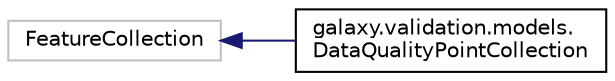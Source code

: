 digraph "Graphical Class Hierarchy"
{
 // LATEX_PDF_SIZE
  edge [fontname="Helvetica",fontsize="10",labelfontname="Helvetica",labelfontsize="10"];
  node [fontname="Helvetica",fontsize="10",shape=record];
  rankdir="LR";
  Node23 [label="FeatureCollection",height=0.2,width=0.4,color="grey75", fillcolor="white", style="filled",tooltip=" "];
  Node23 -> Node0 [dir="back",color="midnightblue",fontsize="10",style="solid",fontname="Helvetica"];
  Node0 [label="galaxy.validation.models.\lDataQualityPointCollection",height=0.2,width=0.4,color="black", fillcolor="white", style="filled",URL="$classgalaxy_1_1validation_1_1models_1_1DataQualityPointCollection.html",tooltip=" "];
}
